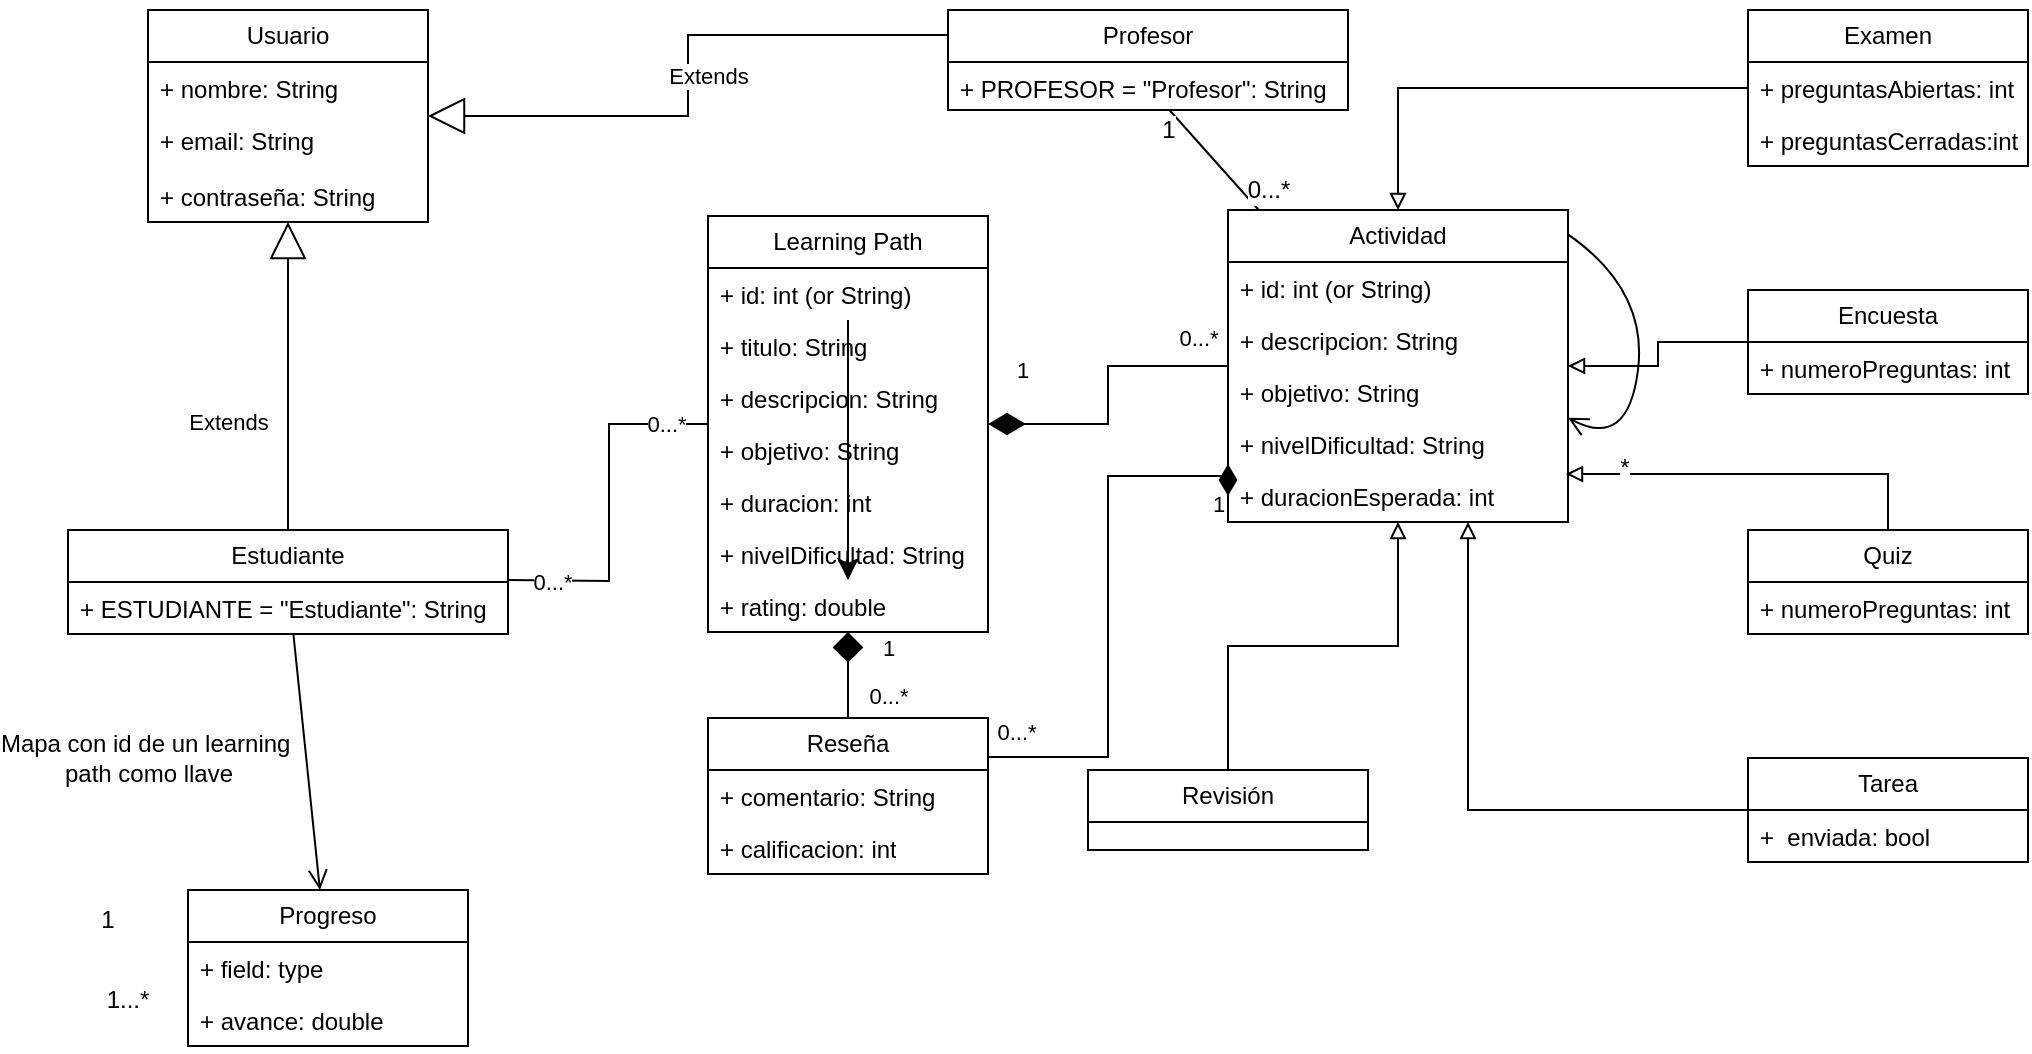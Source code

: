 <mxfile version="24.7.17">
  <diagram name="Page-1" id="UjN8HSEuekrUxCVjgxq9">
    <mxGraphModel dx="753" dy="357" grid="1" gridSize="10" guides="1" tooltips="1" connect="1" arrows="1" fold="1" page="1" pageScale="1" pageWidth="1169" pageHeight="827" math="0" shadow="0">
      <root>
        <mxCell id="0" />
        <mxCell id="1" parent="0" />
        <mxCell id="jkhEznf5ntJPX15YMRU0-1" value="Usuario" style="swimlane;fontStyle=0;childLayout=stackLayout;horizontal=1;startSize=26;fillColor=none;horizontalStack=0;resizeParent=1;resizeParentMax=0;resizeLast=0;collapsible=1;marginBottom=0;whiteSpace=wrap;html=1;" parent="1" vertex="1">
          <mxGeometry x="200" y="20" width="140" height="106" as="geometry" />
        </mxCell>
        <mxCell id="jkhEznf5ntJPX15YMRU0-2" value="+ nombre: String&lt;span style=&quot;white-space: pre;&quot;&gt;&#x9;&lt;/span&gt;" style="text;strokeColor=none;fillColor=none;align=left;verticalAlign=top;spacingLeft=4;spacingRight=4;overflow=hidden;rotatable=0;points=[[0,0.5],[1,0.5]];portConstraint=eastwest;whiteSpace=wrap;html=1;" parent="jkhEznf5ntJPX15YMRU0-1" vertex="1">
          <mxGeometry y="26" width="140" height="26" as="geometry" />
        </mxCell>
        <mxCell id="jkhEznf5ntJPX15YMRU0-5" value="+ email: String&lt;span style=&quot;white-space: pre;&quot;&gt;&#x9;&lt;/span&gt;" style="text;strokeColor=none;fillColor=none;align=left;verticalAlign=top;spacingLeft=4;spacingRight=4;overflow=hidden;rotatable=0;points=[[0,0.5],[1,0.5]];portConstraint=eastwest;whiteSpace=wrap;html=1;" parent="jkhEznf5ntJPX15YMRU0-1" vertex="1">
          <mxGeometry y="52" width="140" height="28" as="geometry" />
        </mxCell>
        <mxCell id="jkhEznf5ntJPX15YMRU0-3" value="+ contraseña: String" style="text;strokeColor=none;fillColor=none;align=left;verticalAlign=top;spacingLeft=4;spacingRight=4;overflow=hidden;rotatable=0;points=[[0,0.5],[1,0.5]];portConstraint=eastwest;whiteSpace=wrap;html=1;" parent="jkhEznf5ntJPX15YMRU0-1" vertex="1">
          <mxGeometry y="80" width="140" height="26" as="geometry" />
        </mxCell>
        <mxCell id="jkhEznf5ntJPX15YMRU0-102" style="edgeStyle=orthogonalEdgeStyle;rounded=0;orthogonalLoop=1;jettySize=auto;html=1;endArrow=none;endFill=0;endSize=16;startArrow=diamond;startFill=1;startSize=13;" parent="1" source="jkhEznf5ntJPX15YMRU0-6" target="jkhEznf5ntJPX15YMRU0-97" edge="1">
          <mxGeometry relative="1" as="geometry" />
        </mxCell>
        <mxCell id="jkhEznf5ntJPX15YMRU0-106" value="0...*" style="edgeLabel;html=1;align=center;verticalAlign=middle;resizable=0;points=[];" parent="jkhEznf5ntJPX15YMRU0-102" vertex="1" connectable="0">
          <mxGeometry x="0.442" relative="1" as="geometry">
            <mxPoint x="20" y="5" as="offset" />
          </mxGeometry>
        </mxCell>
        <mxCell id="jkhEznf5ntJPX15YMRU0-107" value="1" style="edgeLabel;html=1;align=center;verticalAlign=middle;resizable=0;points=[];" parent="jkhEznf5ntJPX15YMRU0-102" vertex="1" connectable="0">
          <mxGeometry x="-0.743" y="2" relative="1" as="geometry">
            <mxPoint x="18" as="offset" />
          </mxGeometry>
        </mxCell>
        <mxCell id="jkhEznf5ntJPX15YMRU0-6" value="Learning Path" style="swimlane;fontStyle=0;childLayout=stackLayout;horizontal=1;startSize=26;fillColor=none;horizontalStack=0;resizeParent=1;resizeParentMax=0;resizeLast=0;collapsible=1;marginBottom=0;whiteSpace=wrap;html=1;" parent="1" vertex="1">
          <mxGeometry x="480" y="123" width="140" height="208" as="geometry" />
        </mxCell>
        <mxCell id="1GSzKcba1XDh9wu1Rd3L-21" value="" style="edgeStyle=none;curved=1;rounded=0;orthogonalLoop=1;jettySize=auto;html=1;fontSize=12;startSize=8;endSize=8;" edge="1" parent="jkhEznf5ntJPX15YMRU0-6" source="jkhEznf5ntJPX15YMRU0-7" target="jkhEznf5ntJPX15YMRU0-22">
          <mxGeometry relative="1" as="geometry" />
        </mxCell>
        <mxCell id="jkhEznf5ntJPX15YMRU0-7" value="+ id: int (or String)" style="text;strokeColor=none;fillColor=none;align=left;verticalAlign=top;spacingLeft=4;spacingRight=4;overflow=hidden;rotatable=0;points=[[0,0.5],[1,0.5]];portConstraint=eastwest;whiteSpace=wrap;html=1;" parent="jkhEznf5ntJPX15YMRU0-6" vertex="1">
          <mxGeometry y="26" width="140" height="26" as="geometry" />
        </mxCell>
        <mxCell id="1GSzKcba1XDh9wu1Rd3L-18" value="+ titulo: String" style="text;strokeColor=none;fillColor=none;align=left;verticalAlign=top;spacingLeft=4;spacingRight=4;overflow=hidden;rotatable=0;points=[[0,0.5],[1,0.5]];portConstraint=eastwest;whiteSpace=wrap;html=1;" vertex="1" parent="jkhEznf5ntJPX15YMRU0-6">
          <mxGeometry y="52" width="140" height="26" as="geometry" />
        </mxCell>
        <mxCell id="jkhEznf5ntJPX15YMRU0-9" value="+ descripcion: String" style="text;strokeColor=none;fillColor=none;align=left;verticalAlign=top;spacingLeft=4;spacingRight=4;overflow=hidden;rotatable=0;points=[[0,0.5],[1,0.5]];portConstraint=eastwest;whiteSpace=wrap;html=1;" parent="jkhEznf5ntJPX15YMRU0-6" vertex="1">
          <mxGeometry y="78" width="140" height="26" as="geometry" />
        </mxCell>
        <mxCell id="jkhEznf5ntJPX15YMRU0-10" value="+ objetivo: String" style="text;strokeColor=none;fillColor=none;align=left;verticalAlign=top;spacingLeft=4;spacingRight=4;overflow=hidden;rotatable=0;points=[[0,0.5],[1,0.5]];portConstraint=eastwest;whiteSpace=wrap;html=1;" parent="jkhEznf5ntJPX15YMRU0-6" vertex="1">
          <mxGeometry y="104" width="140" height="26" as="geometry" />
        </mxCell>
        <mxCell id="jkhEznf5ntJPX15YMRU0-21" value="+ duracion: int" style="text;strokeColor=none;fillColor=none;align=left;verticalAlign=top;spacingLeft=4;spacingRight=4;overflow=hidden;rotatable=0;points=[[0,0.5],[1,0.5]];portConstraint=eastwest;whiteSpace=wrap;html=1;" parent="jkhEznf5ntJPX15YMRU0-6" vertex="1">
          <mxGeometry y="130" width="140" height="26" as="geometry" />
        </mxCell>
        <mxCell id="jkhEznf5ntJPX15YMRU0-11" value="+ nivelDificultad: String" style="text;strokeColor=none;fillColor=none;align=left;verticalAlign=top;spacingLeft=4;spacingRight=4;overflow=hidden;rotatable=0;points=[[0,0.5],[1,0.5]];portConstraint=eastwest;whiteSpace=wrap;html=1;" parent="jkhEznf5ntJPX15YMRU0-6" vertex="1">
          <mxGeometry y="156" width="140" height="26" as="geometry" />
        </mxCell>
        <mxCell id="jkhEznf5ntJPX15YMRU0-22" value="+ rating: double&amp;nbsp;" style="text;strokeColor=none;fillColor=none;align=left;verticalAlign=top;spacingLeft=4;spacingRight=4;overflow=hidden;rotatable=0;points=[[0,0.5],[1,0.5]];portConstraint=eastwest;whiteSpace=wrap;html=1;" parent="jkhEznf5ntJPX15YMRU0-6" vertex="1">
          <mxGeometry y="182" width="140" height="26" as="geometry" />
        </mxCell>
        <mxCell id="1GSzKcba1XDh9wu1Rd3L-5" style="edgeStyle=none;curved=1;rounded=0;orthogonalLoop=1;jettySize=auto;html=1;fontSize=12;startSize=8;endSize=8;endArrow=open;endFill=0;" edge="1" parent="1" source="jkhEznf5ntJPX15YMRU0-12" target="1GSzKcba1XDh9wu1Rd3L-1">
          <mxGeometry relative="1" as="geometry" />
        </mxCell>
        <mxCell id="1GSzKcba1XDh9wu1Rd3L-6" value="Mapa con id de un learning&amp;nbsp;&lt;div&gt;path como llave&lt;/div&gt;" style="edgeLabel;html=1;align=center;verticalAlign=middle;resizable=0;points=[];fontSize=12;" vertex="1" connectable="0" parent="1GSzKcba1XDh9wu1Rd3L-5">
          <mxGeometry x="0.021" y="-3" relative="1" as="geometry">
            <mxPoint x="-77" y="-4" as="offset" />
          </mxGeometry>
        </mxCell>
        <mxCell id="jkhEznf5ntJPX15YMRU0-12" value="Estudiante" style="swimlane;fontStyle=0;childLayout=stackLayout;horizontal=1;startSize=26;fillColor=none;horizontalStack=0;resizeParent=1;resizeParentMax=0;resizeLast=0;collapsible=1;marginBottom=0;whiteSpace=wrap;html=1;" parent="1" vertex="1">
          <mxGeometry x="160" y="280" width="220" height="52" as="geometry" />
        </mxCell>
        <mxCell id="jkhEznf5ntJPX15YMRU0-101" value="+ ESTUDIANTE = &quot;Estudiante&quot;: String" style="text;strokeColor=none;fillColor=none;align=left;verticalAlign=top;spacingLeft=4;spacingRight=4;overflow=hidden;rotatable=0;points=[[0,0.5],[1,0.5]];portConstraint=eastwest;whiteSpace=wrap;html=1;" parent="jkhEznf5ntJPX15YMRU0-12" vertex="1">
          <mxGeometry y="26" width="220" height="26" as="geometry" />
        </mxCell>
        <mxCell id="jkhEznf5ntJPX15YMRU0-16" value="Profesor" style="swimlane;fontStyle=0;childLayout=stackLayout;horizontal=1;startSize=26;fillColor=none;horizontalStack=0;resizeParent=1;resizeParentMax=0;resizeLast=0;collapsible=1;marginBottom=0;whiteSpace=wrap;html=1;" parent="1" vertex="1">
          <mxGeometry x="600" y="20" width="200" height="50" as="geometry" />
        </mxCell>
        <mxCell id="jkhEznf5ntJPX15YMRU0-17" value="+ PROFESOR = &quot;Profesor&quot;: String" style="text;strokeColor=none;fillColor=none;align=left;verticalAlign=top;spacingLeft=4;spacingRight=4;overflow=hidden;rotatable=0;points=[[0,0.5],[1,0.5]];portConstraint=eastwest;whiteSpace=wrap;html=1;" parent="jkhEznf5ntJPX15YMRU0-16" vertex="1">
          <mxGeometry y="26" width="200" height="24" as="geometry" />
        </mxCell>
        <mxCell id="jkhEznf5ntJPX15YMRU0-103" style="edgeStyle=orthogonalEdgeStyle;rounded=0;orthogonalLoop=1;jettySize=auto;html=1;entryX=1;entryY=0.25;entryDx=0;entryDy=0;exitX=0;exitY=0.5;exitDx=0;exitDy=0;endArrow=none;endFill=0;endSize=13;startArrow=diamondThin;startFill=1;startSize=13;" parent="1" source="jkhEznf5ntJPX15YMRU0-29" target="jkhEznf5ntJPX15YMRU0-97" edge="1">
          <mxGeometry relative="1" as="geometry">
            <mxPoint x="790.0" y="238" as="sourcePoint" />
            <mxPoint x="640.04" y="413.99" as="targetPoint" />
            <Array as="points">
              <mxPoint x="680" y="253" />
              <mxPoint x="680" y="393" />
            </Array>
          </mxGeometry>
        </mxCell>
        <mxCell id="jkhEznf5ntJPX15YMRU0-108" value="1" style="edgeLabel;html=1;align=center;verticalAlign=middle;resizable=0;points=[];" parent="jkhEznf5ntJPX15YMRU0-103" vertex="1" connectable="0">
          <mxGeometry x="-0.95" y="2" relative="1" as="geometry">
            <mxPoint x="-3" y="11" as="offset" />
          </mxGeometry>
        </mxCell>
        <mxCell id="jkhEznf5ntJPX15YMRU0-109" value="0...*" style="edgeLabel;html=1;align=center;verticalAlign=middle;resizable=0;points=[];" parent="jkhEznf5ntJPX15YMRU0-103" vertex="1" connectable="0">
          <mxGeometry x="0.9" y="1" relative="1" as="geometry">
            <mxPoint y="-14" as="offset" />
          </mxGeometry>
        </mxCell>
        <mxCell id="jkhEznf5ntJPX15YMRU0-23" value="Actividad" style="swimlane;fontStyle=0;childLayout=stackLayout;horizontal=1;startSize=26;fillColor=none;horizontalStack=0;resizeParent=1;resizeParentMax=0;resizeLast=0;collapsible=1;marginBottom=0;whiteSpace=wrap;html=1;" parent="1" vertex="1">
          <mxGeometry x="740" y="120" width="170" height="156" as="geometry" />
        </mxCell>
        <mxCell id="jkhEznf5ntJPX15YMRU0-24" value="+ id: int (or String)" style="text;strokeColor=none;fillColor=none;align=left;verticalAlign=top;spacingLeft=4;spacingRight=4;overflow=hidden;rotatable=0;points=[[0,0.5],[1,0.5]];portConstraint=eastwest;whiteSpace=wrap;html=1;" parent="jkhEznf5ntJPX15YMRU0-23" vertex="1">
          <mxGeometry y="26" width="170" height="26" as="geometry" />
        </mxCell>
        <mxCell id="1GSzKcba1XDh9wu1Rd3L-20" value="+ descripcion: String" style="text;strokeColor=none;fillColor=none;align=left;verticalAlign=top;spacingLeft=4;spacingRight=4;overflow=hidden;rotatable=0;points=[[0,0.5],[1,0.5]];portConstraint=eastwest;whiteSpace=wrap;html=1;" vertex="1" parent="jkhEznf5ntJPX15YMRU0-23">
          <mxGeometry y="52" width="170" height="26" as="geometry" />
        </mxCell>
        <mxCell id="jkhEznf5ntJPX15YMRU0-25" value="+ objetivo: String" style="text;strokeColor=none;fillColor=none;align=left;verticalAlign=top;spacingLeft=4;spacingRight=4;overflow=hidden;rotatable=0;points=[[0,0.5],[1,0.5]];portConstraint=eastwest;whiteSpace=wrap;html=1;" parent="jkhEznf5ntJPX15YMRU0-23" vertex="1">
          <mxGeometry y="78" width="170" height="26" as="geometry" />
        </mxCell>
        <mxCell id="jkhEznf5ntJPX15YMRU0-26" value="+ nivelDificultad: String" style="text;strokeColor=none;fillColor=none;align=left;verticalAlign=top;spacingLeft=4;spacingRight=4;overflow=hidden;rotatable=0;points=[[0,0.5],[1,0.5]];portConstraint=eastwest;whiteSpace=wrap;html=1;" parent="jkhEznf5ntJPX15YMRU0-23" vertex="1">
          <mxGeometry y="104" width="170" height="26" as="geometry" />
        </mxCell>
        <mxCell id="jkhEznf5ntJPX15YMRU0-29" value="+ duracionEsperada: int" style="text;strokeColor=none;fillColor=none;align=left;verticalAlign=top;spacingLeft=4;spacingRight=4;overflow=hidden;rotatable=0;points=[[0,0.5],[1,0.5]];portConstraint=eastwest;whiteSpace=wrap;html=1;" parent="jkhEznf5ntJPX15YMRU0-23" vertex="1">
          <mxGeometry y="130" width="170" height="26" as="geometry" />
        </mxCell>
        <mxCell id="jkhEznf5ntJPX15YMRU0-36" value="Extends" style="endArrow=block;endSize=16;endFill=0;html=1;rounded=0;exitX=0.5;exitY=0;exitDx=0;exitDy=0;edgeStyle=orthogonalEdgeStyle;" parent="1" source="jkhEznf5ntJPX15YMRU0-12" target="jkhEznf5ntJPX15YMRU0-1" edge="1">
          <mxGeometry x="-0.298" y="30" width="160" relative="1" as="geometry">
            <mxPoint x="340" y="360" as="sourcePoint" />
            <mxPoint x="500" y="360" as="targetPoint" />
            <mxPoint as="offset" />
          </mxGeometry>
        </mxCell>
        <mxCell id="jkhEznf5ntJPX15YMRU0-39" value="Extends" style="endArrow=block;endSize=16;endFill=0;html=1;rounded=0;exitX=0;exitY=0.25;exitDx=0;exitDy=0;edgeStyle=orthogonalEdgeStyle;" parent="1" source="jkhEznf5ntJPX15YMRU0-16" target="jkhEznf5ntJPX15YMRU0-1" edge="1">
          <mxGeometry y="10" width="160" relative="1" as="geometry">
            <mxPoint x="177" y="430" as="sourcePoint" />
            <mxPoint x="30" y="288" as="targetPoint" />
            <mxPoint as="offset" />
          </mxGeometry>
        </mxCell>
        <mxCell id="jkhEznf5ntJPX15YMRU0-48" value="" style="endArrow=diamondThin;endFill=1;endSize=16;html=1;rounded=0;edgeStyle=orthogonalEdgeStyle;" parent="1" source="jkhEznf5ntJPX15YMRU0-23" target="jkhEznf5ntJPX15YMRU0-6" edge="1">
          <mxGeometry width="160" relative="1" as="geometry">
            <mxPoint x="780" y="300" as="sourcePoint" />
            <mxPoint x="1120" y="200" as="targetPoint" />
            <Array as="points" />
          </mxGeometry>
        </mxCell>
        <mxCell id="jkhEznf5ntJPX15YMRU0-95" value="1" style="edgeLabel;html=1;align=center;verticalAlign=middle;resizable=0;points=[];" parent="jkhEznf5ntJPX15YMRU0-48" vertex="1" connectable="0">
          <mxGeometry x="-0.029" y="-2" relative="1" as="geometry">
            <mxPoint x="-41" y="-11" as="offset" />
          </mxGeometry>
        </mxCell>
        <mxCell id="jkhEznf5ntJPX15YMRU0-96" value="0...*" style="edgeLabel;html=1;align=center;verticalAlign=middle;resizable=0;points=[];" parent="jkhEznf5ntJPX15YMRU0-48" vertex="1" connectable="0">
          <mxGeometry x="-0.802" y="-1" relative="1" as="geometry">
            <mxPoint y="-13" as="offset" />
          </mxGeometry>
        </mxCell>
        <mxCell id="jkhEznf5ntJPX15YMRU0-54" value="1" style="text;strokeColor=none;align=center;fillColor=none;html=1;verticalAlign=middle;whiteSpace=wrap;rounded=0;" parent="1" vertex="1">
          <mxGeometry x="150" y="460" width="60" height="30" as="geometry" />
        </mxCell>
        <mxCell id="jkhEznf5ntJPX15YMRU0-55" value="1...*" style="text;strokeColor=none;align=center;fillColor=none;html=1;verticalAlign=middle;whiteSpace=wrap;rounded=0;" parent="1" vertex="1">
          <mxGeometry x="160" y="500" width="60" height="30" as="geometry" />
        </mxCell>
        <mxCell id="jkhEznf5ntJPX15YMRU0-61" style="edgeStyle=orthogonalEdgeStyle;rounded=0;orthogonalLoop=1;jettySize=auto;html=1;exitX=1;exitY=0.5;exitDx=0;exitDy=0;endArrow=none;endFill=0;startArrow=none;startFill=0;" parent="1" target="jkhEznf5ntJPX15YMRU0-6" edge="1">
          <mxGeometry relative="1" as="geometry">
            <mxPoint x="380" y="305" as="sourcePoint" />
          </mxGeometry>
        </mxCell>
        <mxCell id="jkhEznf5ntJPX15YMRU0-91" value="0...*" style="edgeLabel;html=1;align=center;verticalAlign=middle;resizable=0;points=[];" parent="jkhEznf5ntJPX15YMRU0-61" vertex="1" connectable="0">
          <mxGeometry x="0.83" relative="1" as="geometry">
            <mxPoint x="-6" as="offset" />
          </mxGeometry>
        </mxCell>
        <mxCell id="jkhEznf5ntJPX15YMRU0-92" value="0...*" style="edgeLabel;html=1;align=center;verticalAlign=middle;resizable=0;points=[];" parent="jkhEznf5ntJPX15YMRU0-61" vertex="1" connectable="0">
          <mxGeometry x="-0.858" y="-1" relative="1" as="geometry">
            <mxPoint x="9" as="offset" />
          </mxGeometry>
        </mxCell>
        <mxCell id="jkhEznf5ntJPX15YMRU0-88" style="edgeStyle=orthogonalEdgeStyle;rounded=0;orthogonalLoop=1;jettySize=auto;html=1;endArrow=block;endFill=0;" parent="1" source="jkhEznf5ntJPX15YMRU0-62" target="jkhEznf5ntJPX15YMRU0-23" edge="1">
          <mxGeometry relative="1" as="geometry" />
        </mxCell>
        <mxCell id="jkhEznf5ntJPX15YMRU0-62" value="Revisión" style="swimlane;fontStyle=0;childLayout=stackLayout;horizontal=1;startSize=26;fillColor=none;horizontalStack=0;resizeParent=1;resizeParentMax=0;resizeLast=0;collapsible=1;marginBottom=0;whiteSpace=wrap;html=1;" parent="1" vertex="1">
          <mxGeometry x="670" y="400" width="140" height="40" as="geometry" />
        </mxCell>
        <mxCell id="jkhEznf5ntJPX15YMRU0-89" style="edgeStyle=orthogonalEdgeStyle;rounded=0;orthogonalLoop=1;jettySize=auto;html=1;endArrow=block;endFill=0;" parent="1" source="jkhEznf5ntJPX15YMRU0-66" target="jkhEznf5ntJPX15YMRU0-23" edge="1">
          <mxGeometry relative="1" as="geometry">
            <Array as="points">
              <mxPoint x="860" y="420" />
            </Array>
          </mxGeometry>
        </mxCell>
        <mxCell id="jkhEznf5ntJPX15YMRU0-66" value="Tarea" style="swimlane;fontStyle=0;childLayout=stackLayout;horizontal=1;startSize=26;fillColor=none;horizontalStack=0;resizeParent=1;resizeParentMax=0;resizeLast=0;collapsible=1;marginBottom=0;whiteSpace=wrap;html=1;" parent="1" vertex="1">
          <mxGeometry x="1000" y="394" width="140" height="52" as="geometry" />
        </mxCell>
        <mxCell id="jkhEznf5ntJPX15YMRU0-67" value="+&amp;nbsp; enviada: bool" style="text;strokeColor=none;fillColor=none;align=left;verticalAlign=top;spacingLeft=4;spacingRight=4;overflow=hidden;rotatable=0;points=[[0,0.5],[1,0.5]];portConstraint=eastwest;whiteSpace=wrap;html=1;" parent="jkhEznf5ntJPX15YMRU0-66" vertex="1">
          <mxGeometry y="26" width="140" height="26" as="geometry" />
        </mxCell>
        <mxCell id="jkhEznf5ntJPX15YMRU0-90" style="edgeStyle=orthogonalEdgeStyle;rounded=0;orthogonalLoop=1;jettySize=auto;html=1;entryX=0.994;entryY=1.077;entryDx=0;entryDy=0;endArrow=block;endFill=0;entryPerimeter=0;" parent="1" source="jkhEznf5ntJPX15YMRU0-70" target="jkhEznf5ntJPX15YMRU0-26" edge="1">
          <mxGeometry relative="1" as="geometry" />
        </mxCell>
        <mxCell id="jkhEznf5ntJPX15YMRU0-70" value="Quiz" style="swimlane;fontStyle=0;childLayout=stackLayout;horizontal=1;startSize=26;fillColor=none;horizontalStack=0;resizeParent=1;resizeParentMax=0;resizeLast=0;collapsible=1;marginBottom=0;whiteSpace=wrap;html=1;" parent="1" vertex="1">
          <mxGeometry x="1000" y="280" width="140" height="52" as="geometry" />
        </mxCell>
        <mxCell id="jkhEznf5ntJPX15YMRU0-71" value="+ numeroPreguntas: int" style="text;strokeColor=none;fillColor=none;align=left;verticalAlign=top;spacingLeft=4;spacingRight=4;overflow=hidden;rotatable=0;points=[[0,0.5],[1,0.5]];portConstraint=eastwest;whiteSpace=wrap;html=1;" parent="jkhEznf5ntJPX15YMRU0-70" vertex="1">
          <mxGeometry y="26" width="140" height="26" as="geometry" />
        </mxCell>
        <mxCell id="jkhEznf5ntJPX15YMRU0-85" style="edgeStyle=orthogonalEdgeStyle;rounded=0;orthogonalLoop=1;jettySize=auto;html=1;endArrow=block;endFill=0;" parent="1" source="jkhEznf5ntJPX15YMRU0-74" target="jkhEznf5ntJPX15YMRU0-23" edge="1">
          <mxGeometry relative="1" as="geometry" />
        </mxCell>
        <mxCell id="jkhEznf5ntJPX15YMRU0-74" value="Encuesta" style="swimlane;fontStyle=0;childLayout=stackLayout;horizontal=1;startSize=26;fillColor=none;horizontalStack=0;resizeParent=1;resizeParentMax=0;resizeLast=0;collapsible=1;marginBottom=0;whiteSpace=wrap;html=1;" parent="1" vertex="1">
          <mxGeometry x="1000" y="160" width="140" height="52" as="geometry" />
        </mxCell>
        <mxCell id="jkhEznf5ntJPX15YMRU0-75" value="+ numeroPreguntas: int" style="text;strokeColor=none;fillColor=none;align=left;verticalAlign=top;spacingLeft=4;spacingRight=4;overflow=hidden;rotatable=0;points=[[0,0.5],[1,0.5]];portConstraint=eastwest;whiteSpace=wrap;html=1;" parent="jkhEznf5ntJPX15YMRU0-74" vertex="1">
          <mxGeometry y="26" width="140" height="26" as="geometry" />
        </mxCell>
        <mxCell id="jkhEznf5ntJPX15YMRU0-78" value="Examen" style="swimlane;fontStyle=0;childLayout=stackLayout;horizontal=1;startSize=26;fillColor=none;horizontalStack=0;resizeParent=1;resizeParentMax=0;resizeLast=0;collapsible=1;marginBottom=0;whiteSpace=wrap;html=1;" parent="1" vertex="1">
          <mxGeometry x="1000" y="20" width="140" height="78" as="geometry" />
        </mxCell>
        <mxCell id="jkhEznf5ntJPX15YMRU0-79" value="+ preguntasAbiertas: int" style="text;strokeColor=none;fillColor=none;align=left;verticalAlign=top;spacingLeft=4;spacingRight=4;overflow=hidden;rotatable=0;points=[[0,0.5],[1,0.5]];portConstraint=eastwest;whiteSpace=wrap;html=1;" parent="jkhEznf5ntJPX15YMRU0-78" vertex="1">
          <mxGeometry y="26" width="140" height="26" as="geometry" />
        </mxCell>
        <mxCell id="jkhEznf5ntJPX15YMRU0-80" value="+ preguntasCerradas:int" style="text;strokeColor=none;fillColor=none;align=left;verticalAlign=top;spacingLeft=4;spacingRight=4;overflow=hidden;rotatable=0;points=[[0,0.5],[1,0.5]];portConstraint=eastwest;whiteSpace=wrap;html=1;" parent="jkhEznf5ntJPX15YMRU0-78" vertex="1">
          <mxGeometry y="52" width="140" height="26" as="geometry" />
        </mxCell>
        <mxCell id="jkhEznf5ntJPX15YMRU0-84" style="edgeStyle=orthogonalEdgeStyle;rounded=0;orthogonalLoop=1;jettySize=auto;html=1;endArrow=block;endFill=0;" parent="1" source="jkhEznf5ntJPX15YMRU0-78" target="jkhEznf5ntJPX15YMRU0-23" edge="1">
          <mxGeometry relative="1" as="geometry">
            <mxPoint x="950" y="140" as="targetPoint" />
          </mxGeometry>
        </mxCell>
        <mxCell id="jkhEznf5ntJPX15YMRU0-97" value="Reseña" style="swimlane;fontStyle=0;childLayout=stackLayout;horizontal=1;startSize=26;fillColor=none;horizontalStack=0;resizeParent=1;resizeParentMax=0;resizeLast=0;collapsible=1;marginBottom=0;whiteSpace=wrap;html=1;" parent="1" vertex="1">
          <mxGeometry x="480" y="374" width="140" height="78" as="geometry" />
        </mxCell>
        <mxCell id="jkhEznf5ntJPX15YMRU0-98" value="+ comentario: String" style="text;strokeColor=none;fillColor=none;align=left;verticalAlign=top;spacingLeft=4;spacingRight=4;overflow=hidden;rotatable=0;points=[[0,0.5],[1,0.5]];portConstraint=eastwest;whiteSpace=wrap;html=1;" parent="jkhEznf5ntJPX15YMRU0-97" vertex="1">
          <mxGeometry y="26" width="140" height="26" as="geometry" />
        </mxCell>
        <mxCell id="jkhEznf5ntJPX15YMRU0-99" value="+ calificacion: int" style="text;strokeColor=none;fillColor=none;align=left;verticalAlign=top;spacingLeft=4;spacingRight=4;overflow=hidden;rotatable=0;points=[[0,0.5],[1,0.5]];portConstraint=eastwest;whiteSpace=wrap;html=1;" parent="jkhEznf5ntJPX15YMRU0-97" vertex="1">
          <mxGeometry y="52" width="140" height="26" as="geometry" />
        </mxCell>
        <mxCell id="1GSzKcba1XDh9wu1Rd3L-1" value="Progreso" style="swimlane;fontStyle=0;childLayout=stackLayout;horizontal=1;startSize=26;fillColor=none;horizontalStack=0;resizeParent=1;resizeParentMax=0;resizeLast=0;collapsible=1;marginBottom=0;whiteSpace=wrap;html=1;" vertex="1" parent="1">
          <mxGeometry x="220" y="460" width="140" height="78" as="geometry" />
        </mxCell>
        <mxCell id="1GSzKcba1XDh9wu1Rd3L-2" value="+ field: type" style="text;strokeColor=none;fillColor=none;align=left;verticalAlign=top;spacingLeft=4;spacingRight=4;overflow=hidden;rotatable=0;points=[[0,0.5],[1,0.5]];portConstraint=eastwest;whiteSpace=wrap;html=1;" vertex="1" parent="1GSzKcba1XDh9wu1Rd3L-1">
          <mxGeometry y="26" width="140" height="26" as="geometry" />
        </mxCell>
        <mxCell id="1GSzKcba1XDh9wu1Rd3L-3" value="+ avance: double" style="text;strokeColor=none;fillColor=none;align=left;verticalAlign=top;spacingLeft=4;spacingRight=4;overflow=hidden;rotatable=0;points=[[0,0.5],[1,0.5]];portConstraint=eastwest;whiteSpace=wrap;html=1;" vertex="1" parent="1GSzKcba1XDh9wu1Rd3L-1">
          <mxGeometry y="52" width="140" height="26" as="geometry" />
        </mxCell>
        <mxCell id="1GSzKcba1XDh9wu1Rd3L-13" style="edgeStyle=none;curved=1;rounded=0;orthogonalLoop=1;jettySize=auto;html=1;fontSize=12;startSize=8;endSize=8;endArrow=open;endFill=0;elbow=horizontal;" edge="1" parent="1">
          <mxGeometry relative="1" as="geometry">
            <mxPoint x="910" y="132.174" as="sourcePoint" />
            <mxPoint x="910" y="223.826" as="targetPoint" />
            <Array as="points">
              <mxPoint x="950" y="160" />
              <mxPoint x="940" y="240" />
            </Array>
          </mxGeometry>
        </mxCell>
        <mxCell id="1GSzKcba1XDh9wu1Rd3L-14" value="*" style="edgeLabel;html=1;align=center;verticalAlign=middle;resizable=0;points=[];fontSize=12;" vertex="1" connectable="0" parent="1GSzKcba1XDh9wu1Rd3L-13">
          <mxGeometry x="0.556" y="-3" relative="1" as="geometry">
            <mxPoint y="11" as="offset" />
          </mxGeometry>
        </mxCell>
        <mxCell id="1GSzKcba1XDh9wu1Rd3L-28" style="edgeStyle=none;curved=1;rounded=0;orthogonalLoop=1;jettySize=auto;html=1;fontSize=12;startSize=8;endSize=8;endArrow=none;endFill=0;" edge="1" parent="1" source="jkhEznf5ntJPX15YMRU0-17" target="jkhEznf5ntJPX15YMRU0-23">
          <mxGeometry relative="1" as="geometry" />
        </mxCell>
        <mxCell id="1GSzKcba1XDh9wu1Rd3L-29" value="&lt;span style=&quot;color: rgba(0, 0, 0, 0); font-family: monospace; font-size: 0px; text-align: start; background-color: rgb(251, 251, 251);&quot;&gt;%3CmxGraphModel%3E%3Croot%3E%3CmxCell%20id%3D%220%22%2F%3E%3CmxCell%20id%3D%221%22%20parent%3D%220%22%2F%3E%3CmxCell%20id%3D%222%22%20value%3D%220...*%22%20style%3D%22edgeLabel%3Bhtml%3D1%3Balign%3Dcenter%3BverticalAlign%3Dmiddle%3Bresizable%3D0%3Bpoints%3D%5B%5D%3B%22%20vertex%3D%221%22%20connectable%3D%220%22%20parent%3D%221%22%3E%3CmxGeometry%20x%3D%22458.498%22%20y%3D%22227%22%20as%3D%22geometry%22%2F%3E%3C%2FmxCell%3E%3C%2Froot%3E%3C%2FmxGraphModel%3E&lt;/span&gt;" style="edgeLabel;html=1;align=center;verticalAlign=middle;resizable=0;points=[];fontSize=12;" vertex="1" connectable="0" parent="1GSzKcba1XDh9wu1Rd3L-28">
          <mxGeometry x="0.545" y="2" relative="1" as="geometry">
            <mxPoint as="offset" />
          </mxGeometry>
        </mxCell>
        <mxCell id="1GSzKcba1XDh9wu1Rd3L-30" value="0...*" style="edgeLabel;html=1;align=center;verticalAlign=middle;resizable=0;points=[];fontSize=12;" vertex="1" connectable="0" parent="1GSzKcba1XDh9wu1Rd3L-28">
          <mxGeometry x="0.383" y="-2" relative="1" as="geometry">
            <mxPoint x="20" y="4" as="offset" />
          </mxGeometry>
        </mxCell>
        <mxCell id="1GSzKcba1XDh9wu1Rd3L-32" value="1" style="edgeLabel;html=1;align=center;verticalAlign=middle;resizable=0;points=[];fontSize=12;" vertex="1" connectable="0" parent="1GSzKcba1XDh9wu1Rd3L-28">
          <mxGeometry x="-0.572" y="1" relative="1" as="geometry">
            <mxPoint x="-11" as="offset" />
          </mxGeometry>
        </mxCell>
      </root>
    </mxGraphModel>
  </diagram>
</mxfile>
